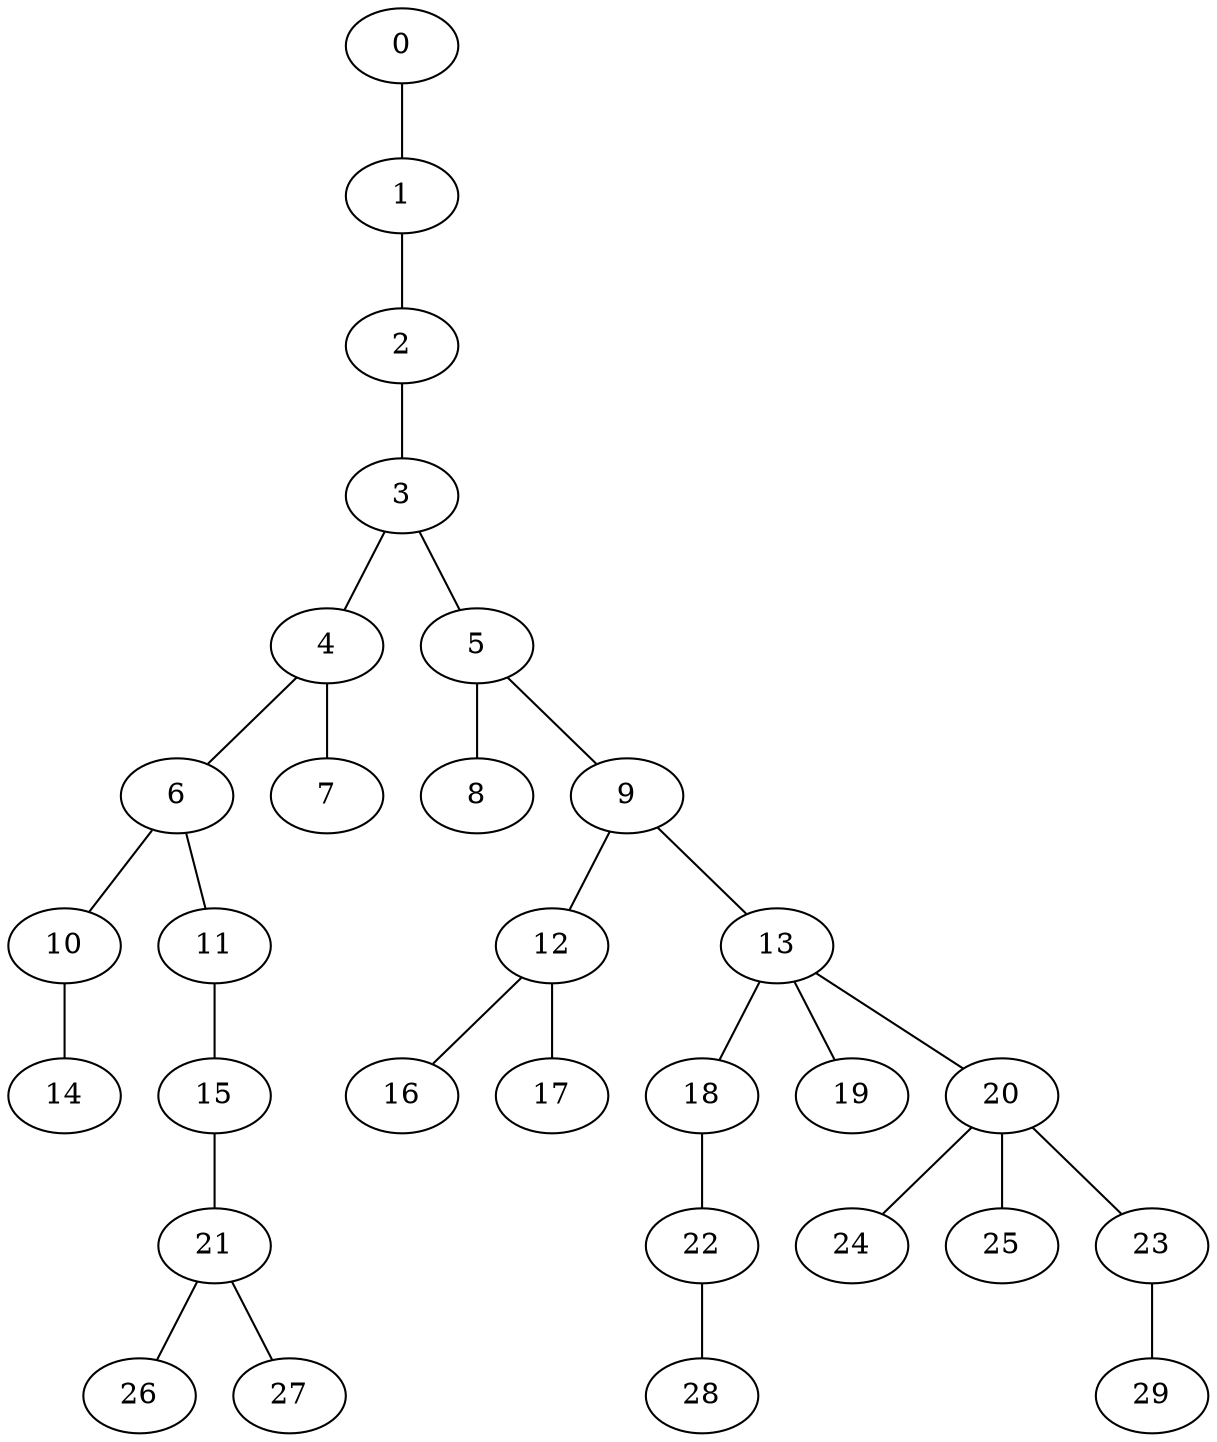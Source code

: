 
graph graphname {
    0 -- 1
1 -- 2
2 -- 3
3 -- 4
3 -- 5
4 -- 6
4 -- 7
5 -- 8
5 -- 9
6 -- 10
6 -- 11
9 -- 12
9 -- 13
10 -- 14
11 -- 15
12 -- 16
12 -- 17
13 -- 18
13 -- 19
13 -- 20
15 -- 21
18 -- 22
20 -- 24
20 -- 25
20 -- 23
21 -- 26
21 -- 27
22 -- 28
23 -- 29

}
